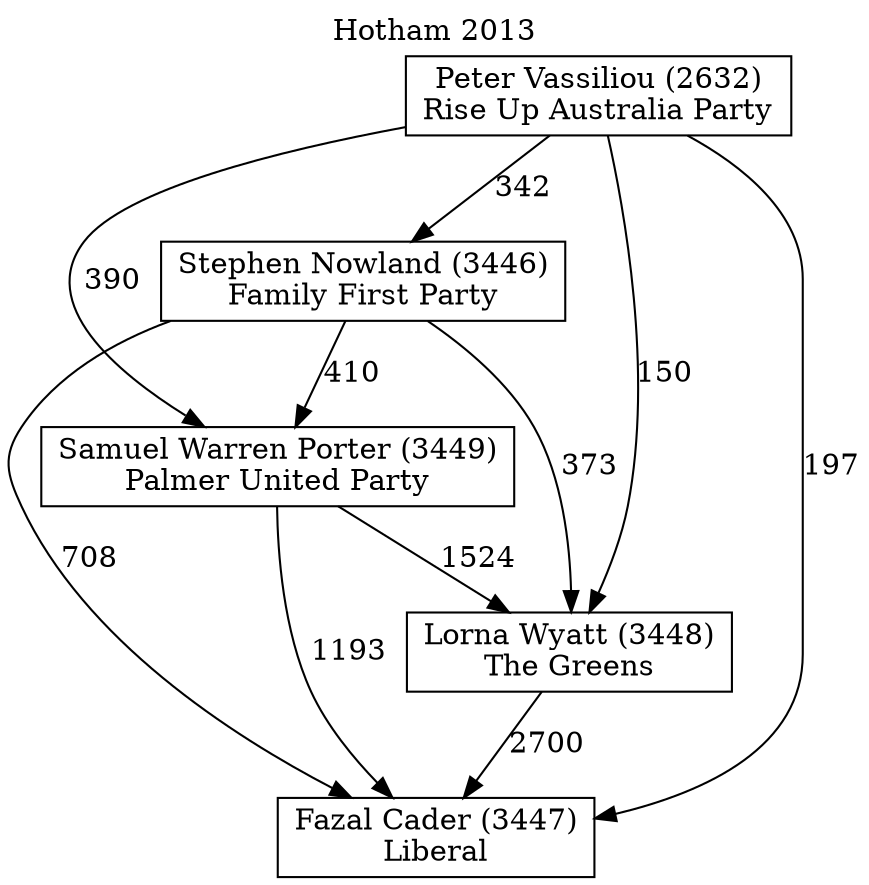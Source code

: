 // House preference flow
digraph "Fazal Cader (3447)_Hotham_2013" {
	graph [label="Hotham 2013" labelloc=t mclimit=10]
	node [shape=box]
	"Fazal Cader (3447)" [label="Fazal Cader (3447)
Liberal"]
	"Lorna Wyatt (3448)" [label="Lorna Wyatt (3448)
The Greens"]
	"Samuel Warren Porter (3449)" [label="Samuel Warren Porter (3449)
Palmer United Party"]
	"Stephen Nowland (3446)" [label="Stephen Nowland (3446)
Family First Party"]
	"Peter Vassiliou (2632)" [label="Peter Vassiliou (2632)
Rise Up Australia Party"]
	"Lorna Wyatt (3448)" -> "Fazal Cader (3447)" [label=2700]
	"Samuel Warren Porter (3449)" -> "Lorna Wyatt (3448)" [label=1524]
	"Stephen Nowland (3446)" -> "Samuel Warren Porter (3449)" [label=410]
	"Peter Vassiliou (2632)" -> "Stephen Nowland (3446)" [label=342]
	"Samuel Warren Porter (3449)" -> "Fazal Cader (3447)" [label=1193]
	"Stephen Nowland (3446)" -> "Fazal Cader (3447)" [label=708]
	"Peter Vassiliou (2632)" -> "Fazal Cader (3447)" [label=197]
	"Peter Vassiliou (2632)" -> "Samuel Warren Porter (3449)" [label=390]
	"Stephen Nowland (3446)" -> "Lorna Wyatt (3448)" [label=373]
	"Peter Vassiliou (2632)" -> "Lorna Wyatt (3448)" [label=150]
}
